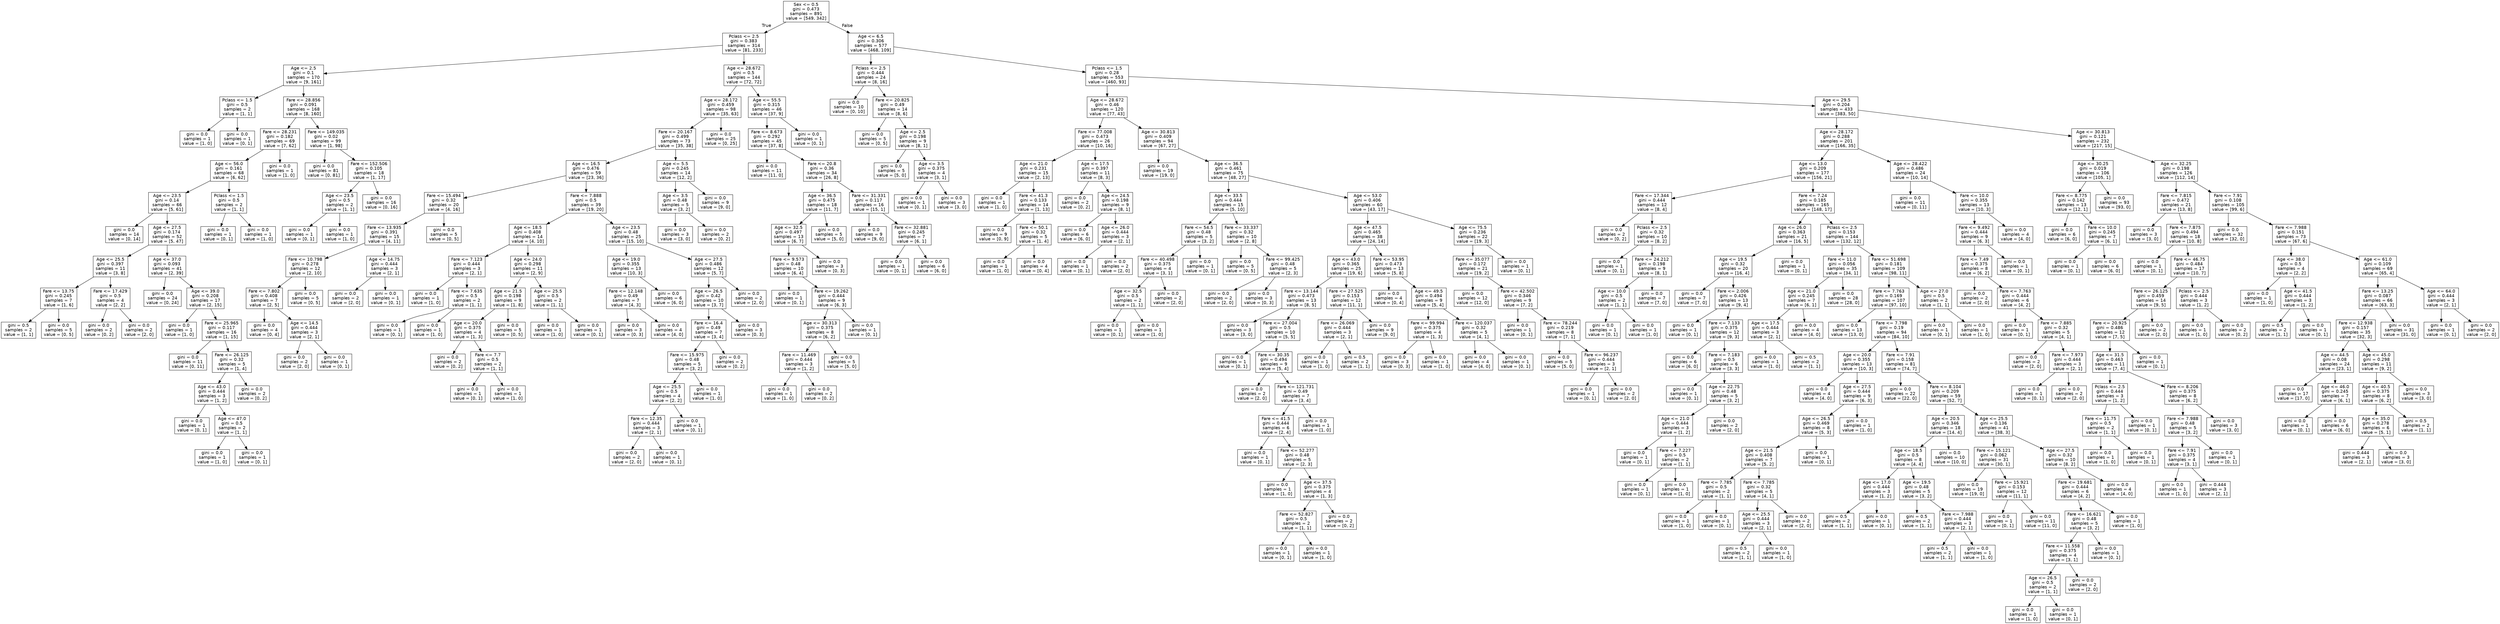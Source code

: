 digraph Tree {
node [shape=box, fontname="helvetica"] ;
edge [fontname="helvetica"] ;
0 [label="Sex <= 0.5\ngini = 0.473\nsamples = 891\nvalue = [549, 342]"] ;
1 [label="Pclass <= 2.5\ngini = 0.383\nsamples = 314\nvalue = [81, 233]"] ;
0 -> 1 [labeldistance=2.5, labelangle=45, headlabel="True"] ;
2 [label="Age <= 2.5\ngini = 0.1\nsamples = 170\nvalue = [9, 161]"] ;
1 -> 2 ;
3 [label="Pclass <= 1.5\ngini = 0.5\nsamples = 2\nvalue = [1, 1]"] ;
2 -> 3 ;
4 [label="gini = 0.0\nsamples = 1\nvalue = [1, 0]"] ;
3 -> 4 ;
5 [label="gini = 0.0\nsamples = 1\nvalue = [0, 1]"] ;
3 -> 5 ;
6 [label="Fare <= 28.856\ngini = 0.091\nsamples = 168\nvalue = [8, 160]"] ;
2 -> 6 ;
7 [label="Fare <= 28.231\ngini = 0.182\nsamples = 69\nvalue = [7, 62]"] ;
6 -> 7 ;
8 [label="Age <= 56.0\ngini = 0.161\nsamples = 68\nvalue = [6, 62]"] ;
7 -> 8 ;
9 [label="Age <= 23.5\ngini = 0.14\nsamples = 66\nvalue = [5, 61]"] ;
8 -> 9 ;
10 [label="gini = 0.0\nsamples = 14\nvalue = [0, 14]"] ;
9 -> 10 ;
11 [label="Age <= 27.5\ngini = 0.174\nsamples = 52\nvalue = [5, 47]"] ;
9 -> 11 ;
12 [label="Age <= 25.5\ngini = 0.397\nsamples = 11\nvalue = [3, 8]"] ;
11 -> 12 ;
13 [label="Fare <= 13.75\ngini = 0.245\nsamples = 7\nvalue = [1, 6]"] ;
12 -> 13 ;
14 [label="gini = 0.5\nsamples = 2\nvalue = [1, 1]"] ;
13 -> 14 ;
15 [label="gini = 0.0\nsamples = 5\nvalue = [0, 5]"] ;
13 -> 15 ;
16 [label="Fare <= 17.429\ngini = 0.5\nsamples = 4\nvalue = [2, 2]"] ;
12 -> 16 ;
17 [label="gini = 0.0\nsamples = 2\nvalue = [0, 2]"] ;
16 -> 17 ;
18 [label="gini = 0.0\nsamples = 2\nvalue = [2, 0]"] ;
16 -> 18 ;
19 [label="Age <= 37.0\ngini = 0.093\nsamples = 41\nvalue = [2, 39]"] ;
11 -> 19 ;
20 [label="gini = 0.0\nsamples = 24\nvalue = [0, 24]"] ;
19 -> 20 ;
21 [label="Age <= 39.0\ngini = 0.208\nsamples = 17\nvalue = [2, 15]"] ;
19 -> 21 ;
22 [label="gini = 0.0\nsamples = 1\nvalue = [1, 0]"] ;
21 -> 22 ;
23 [label="Fare <= 25.965\ngini = 0.117\nsamples = 16\nvalue = [1, 15]"] ;
21 -> 23 ;
24 [label="gini = 0.0\nsamples = 11\nvalue = [0, 11]"] ;
23 -> 24 ;
25 [label="Fare <= 26.125\ngini = 0.32\nsamples = 5\nvalue = [1, 4]"] ;
23 -> 25 ;
26 [label="Age <= 43.0\ngini = 0.444\nsamples = 3\nvalue = [1, 2]"] ;
25 -> 26 ;
27 [label="gini = 0.0\nsamples = 1\nvalue = [0, 1]"] ;
26 -> 27 ;
28 [label="Age <= 47.0\ngini = 0.5\nsamples = 2\nvalue = [1, 1]"] ;
26 -> 28 ;
29 [label="gini = 0.0\nsamples = 1\nvalue = [1, 0]"] ;
28 -> 29 ;
30 [label="gini = 0.0\nsamples = 1\nvalue = [0, 1]"] ;
28 -> 30 ;
31 [label="gini = 0.0\nsamples = 2\nvalue = [0, 2]"] ;
25 -> 31 ;
32 [label="Pclass <= 1.5\ngini = 0.5\nsamples = 2\nvalue = [1, 1]"] ;
8 -> 32 ;
33 [label="gini = 0.0\nsamples = 1\nvalue = [0, 1]"] ;
32 -> 33 ;
34 [label="gini = 0.0\nsamples = 1\nvalue = [1, 0]"] ;
32 -> 34 ;
35 [label="gini = 0.0\nsamples = 1\nvalue = [1, 0]"] ;
7 -> 35 ;
36 [label="Fare <= 149.035\ngini = 0.02\nsamples = 99\nvalue = [1, 98]"] ;
6 -> 36 ;
37 [label="gini = 0.0\nsamples = 81\nvalue = [0, 81]"] ;
36 -> 37 ;
38 [label="Fare <= 152.506\ngini = 0.105\nsamples = 18\nvalue = [1, 17]"] ;
36 -> 38 ;
39 [label="Age <= 23.5\ngini = 0.5\nsamples = 2\nvalue = [1, 1]"] ;
38 -> 39 ;
40 [label="gini = 0.0\nsamples = 1\nvalue = [0, 1]"] ;
39 -> 40 ;
41 [label="gini = 0.0\nsamples = 1\nvalue = [1, 0]"] ;
39 -> 41 ;
42 [label="gini = 0.0\nsamples = 16\nvalue = [0, 16]"] ;
38 -> 42 ;
43 [label="Age <= 28.672\ngini = 0.5\nsamples = 144\nvalue = [72, 72]"] ;
1 -> 43 ;
44 [label="Age <= 28.172\ngini = 0.459\nsamples = 98\nvalue = [35, 63]"] ;
43 -> 44 ;
45 [label="Fare <= 20.167\ngini = 0.499\nsamples = 73\nvalue = [35, 38]"] ;
44 -> 45 ;
46 [label="Age <= 16.5\ngini = 0.476\nsamples = 59\nvalue = [23, 36]"] ;
45 -> 46 ;
47 [label="Fare <= 15.494\ngini = 0.32\nsamples = 20\nvalue = [4, 16]"] ;
46 -> 47 ;
48 [label="Fare <= 13.935\ngini = 0.391\nsamples = 15\nvalue = [4, 11]"] ;
47 -> 48 ;
49 [label="Fare <= 10.798\ngini = 0.278\nsamples = 12\nvalue = [2, 10]"] ;
48 -> 49 ;
50 [label="Fare <= 7.802\ngini = 0.408\nsamples = 7\nvalue = [2, 5]"] ;
49 -> 50 ;
51 [label="gini = 0.0\nsamples = 4\nvalue = [0, 4]"] ;
50 -> 51 ;
52 [label="Age <= 14.5\ngini = 0.444\nsamples = 3\nvalue = [2, 1]"] ;
50 -> 52 ;
53 [label="gini = 0.0\nsamples = 2\nvalue = [2, 0]"] ;
52 -> 53 ;
54 [label="gini = 0.0\nsamples = 1\nvalue = [0, 1]"] ;
52 -> 54 ;
55 [label="gini = 0.0\nsamples = 5\nvalue = [0, 5]"] ;
49 -> 55 ;
56 [label="Age <= 14.75\ngini = 0.444\nsamples = 3\nvalue = [2, 1]"] ;
48 -> 56 ;
57 [label="gini = 0.0\nsamples = 2\nvalue = [2, 0]"] ;
56 -> 57 ;
58 [label="gini = 0.0\nsamples = 1\nvalue = [0, 1]"] ;
56 -> 58 ;
59 [label="gini = 0.0\nsamples = 5\nvalue = [0, 5]"] ;
47 -> 59 ;
60 [label="Fare <= 7.888\ngini = 0.5\nsamples = 39\nvalue = [19, 20]"] ;
46 -> 60 ;
61 [label="Age <= 18.5\ngini = 0.408\nsamples = 14\nvalue = [4, 10]"] ;
60 -> 61 ;
62 [label="Fare <= 7.123\ngini = 0.444\nsamples = 3\nvalue = [2, 1]"] ;
61 -> 62 ;
63 [label="gini = 0.0\nsamples = 1\nvalue = [1, 0]"] ;
62 -> 63 ;
64 [label="Fare <= 7.635\ngini = 0.5\nsamples = 2\nvalue = [1, 1]"] ;
62 -> 64 ;
65 [label="gini = 0.0\nsamples = 1\nvalue = [0, 1]"] ;
64 -> 65 ;
66 [label="gini = 0.0\nsamples = 1\nvalue = [1, 0]"] ;
64 -> 66 ;
67 [label="Age <= 24.0\ngini = 0.298\nsamples = 11\nvalue = [2, 9]"] ;
61 -> 67 ;
68 [label="Age <= 21.5\ngini = 0.198\nsamples = 9\nvalue = [1, 8]"] ;
67 -> 68 ;
69 [label="Age <= 20.0\ngini = 0.375\nsamples = 4\nvalue = [1, 3]"] ;
68 -> 69 ;
70 [label="gini = 0.0\nsamples = 2\nvalue = [0, 2]"] ;
69 -> 70 ;
71 [label="Fare <= 7.7\ngini = 0.5\nsamples = 2\nvalue = [1, 1]"] ;
69 -> 71 ;
72 [label="gini = 0.0\nsamples = 1\nvalue = [0, 1]"] ;
71 -> 72 ;
73 [label="gini = 0.0\nsamples = 1\nvalue = [1, 0]"] ;
71 -> 73 ;
74 [label="gini = 0.0\nsamples = 5\nvalue = [0, 5]"] ;
68 -> 74 ;
75 [label="Age <= 25.5\ngini = 0.5\nsamples = 2\nvalue = [1, 1]"] ;
67 -> 75 ;
76 [label="gini = 0.0\nsamples = 1\nvalue = [1, 0]"] ;
75 -> 76 ;
77 [label="gini = 0.0\nsamples = 1\nvalue = [0, 1]"] ;
75 -> 77 ;
78 [label="Age <= 23.5\ngini = 0.48\nsamples = 25\nvalue = [15, 10]"] ;
60 -> 78 ;
79 [label="Age <= 19.0\ngini = 0.355\nsamples = 13\nvalue = [10, 3]"] ;
78 -> 79 ;
80 [label="Fare <= 12.148\ngini = 0.49\nsamples = 7\nvalue = [4, 3]"] ;
79 -> 80 ;
81 [label="gini = 0.0\nsamples = 3\nvalue = [0, 3]"] ;
80 -> 81 ;
82 [label="gini = 0.0\nsamples = 4\nvalue = [4, 0]"] ;
80 -> 82 ;
83 [label="gini = 0.0\nsamples = 6\nvalue = [6, 0]"] ;
79 -> 83 ;
84 [label="Age <= 27.5\ngini = 0.486\nsamples = 12\nvalue = [5, 7]"] ;
78 -> 84 ;
85 [label="Age <= 26.5\ngini = 0.42\nsamples = 10\nvalue = [3, 7]"] ;
84 -> 85 ;
86 [label="Fare <= 16.4\ngini = 0.49\nsamples = 7\nvalue = [3, 4]"] ;
85 -> 86 ;
87 [label="Fare <= 15.975\ngini = 0.48\nsamples = 5\nvalue = [3, 2]"] ;
86 -> 87 ;
88 [label="Age <= 25.5\ngini = 0.5\nsamples = 4\nvalue = [2, 2]"] ;
87 -> 88 ;
89 [label="Fare <= 12.35\ngini = 0.444\nsamples = 3\nvalue = [2, 1]"] ;
88 -> 89 ;
90 [label="gini = 0.0\nsamples = 2\nvalue = [2, 0]"] ;
89 -> 90 ;
91 [label="gini = 0.0\nsamples = 1\nvalue = [0, 1]"] ;
89 -> 91 ;
92 [label="gini = 0.0\nsamples = 1\nvalue = [0, 1]"] ;
88 -> 92 ;
93 [label="gini = 0.0\nsamples = 1\nvalue = [1, 0]"] ;
87 -> 93 ;
94 [label="gini = 0.0\nsamples = 2\nvalue = [0, 2]"] ;
86 -> 94 ;
95 [label="gini = 0.0\nsamples = 3\nvalue = [0, 3]"] ;
85 -> 95 ;
96 [label="gini = 0.0\nsamples = 2\nvalue = [2, 0]"] ;
84 -> 96 ;
97 [label="Age <= 5.5\ngini = 0.245\nsamples = 14\nvalue = [12, 2]"] ;
45 -> 97 ;
98 [label="Age <= 3.5\ngini = 0.48\nsamples = 5\nvalue = [3, 2]"] ;
97 -> 98 ;
99 [label="gini = 0.0\nsamples = 3\nvalue = [3, 0]"] ;
98 -> 99 ;
100 [label="gini = 0.0\nsamples = 2\nvalue = [0, 2]"] ;
98 -> 100 ;
101 [label="gini = 0.0\nsamples = 9\nvalue = [9, 0]"] ;
97 -> 101 ;
102 [label="gini = 0.0\nsamples = 25\nvalue = [0, 25]"] ;
44 -> 102 ;
103 [label="Age <= 55.5\ngini = 0.315\nsamples = 46\nvalue = [37, 9]"] ;
43 -> 103 ;
104 [label="Fare <= 8.673\ngini = 0.292\nsamples = 45\nvalue = [37, 8]"] ;
103 -> 104 ;
105 [label="gini = 0.0\nsamples = 11\nvalue = [11, 0]"] ;
104 -> 105 ;
106 [label="Fare <= 20.8\ngini = 0.36\nsamples = 34\nvalue = [26, 8]"] ;
104 -> 106 ;
107 [label="Age <= 36.5\ngini = 0.475\nsamples = 18\nvalue = [11, 7]"] ;
106 -> 107 ;
108 [label="Age <= 32.5\ngini = 0.497\nsamples = 13\nvalue = [6, 7]"] ;
107 -> 108 ;
109 [label="Fare <= 9.573\ngini = 0.48\nsamples = 10\nvalue = [6, 4]"] ;
108 -> 109 ;
110 [label="gini = 0.0\nsamples = 1\nvalue = [0, 1]"] ;
109 -> 110 ;
111 [label="Fare <= 19.262\ngini = 0.444\nsamples = 9\nvalue = [6, 3]"] ;
109 -> 111 ;
112 [label="Age <= 30.313\ngini = 0.375\nsamples = 8\nvalue = [6, 2]"] ;
111 -> 112 ;
113 [label="Fare <= 11.469\ngini = 0.444\nsamples = 3\nvalue = [1, 2]"] ;
112 -> 113 ;
114 [label="gini = 0.0\nsamples = 1\nvalue = [1, 0]"] ;
113 -> 114 ;
115 [label="gini = 0.0\nsamples = 2\nvalue = [0, 2]"] ;
113 -> 115 ;
116 [label="gini = 0.0\nsamples = 5\nvalue = [5, 0]"] ;
112 -> 116 ;
117 [label="gini = 0.0\nsamples = 1\nvalue = [0, 1]"] ;
111 -> 117 ;
118 [label="gini = 0.0\nsamples = 3\nvalue = [0, 3]"] ;
108 -> 118 ;
119 [label="gini = 0.0\nsamples = 5\nvalue = [5, 0]"] ;
107 -> 119 ;
120 [label="Fare <= 31.331\ngini = 0.117\nsamples = 16\nvalue = [15, 1]"] ;
106 -> 120 ;
121 [label="gini = 0.0\nsamples = 9\nvalue = [9, 0]"] ;
120 -> 121 ;
122 [label="Fare <= 32.881\ngini = 0.245\nsamples = 7\nvalue = [6, 1]"] ;
120 -> 122 ;
123 [label="gini = 0.0\nsamples = 1\nvalue = [0, 1]"] ;
122 -> 123 ;
124 [label="gini = 0.0\nsamples = 6\nvalue = [6, 0]"] ;
122 -> 124 ;
125 [label="gini = 0.0\nsamples = 1\nvalue = [0, 1]"] ;
103 -> 125 ;
126 [label="Age <= 6.5\ngini = 0.306\nsamples = 577\nvalue = [468, 109]"] ;
0 -> 126 [labeldistance=2.5, labelangle=-45, headlabel="False"] ;
127 [label="Pclass <= 2.5\ngini = 0.444\nsamples = 24\nvalue = [8, 16]"] ;
126 -> 127 ;
128 [label="gini = 0.0\nsamples = 10\nvalue = [0, 10]"] ;
127 -> 128 ;
129 [label="Fare <= 20.825\ngini = 0.49\nsamples = 14\nvalue = [8, 6]"] ;
127 -> 129 ;
130 [label="gini = 0.0\nsamples = 5\nvalue = [0, 5]"] ;
129 -> 130 ;
131 [label="Age <= 2.5\ngini = 0.198\nsamples = 9\nvalue = [8, 1]"] ;
129 -> 131 ;
132 [label="gini = 0.0\nsamples = 5\nvalue = [5, 0]"] ;
131 -> 132 ;
133 [label="Age <= 3.5\ngini = 0.375\nsamples = 4\nvalue = [3, 1]"] ;
131 -> 133 ;
134 [label="gini = 0.0\nsamples = 1\nvalue = [0, 1]"] ;
133 -> 134 ;
135 [label="gini = 0.0\nsamples = 3\nvalue = [3, 0]"] ;
133 -> 135 ;
136 [label="Pclass <= 1.5\ngini = 0.28\nsamples = 553\nvalue = [460, 93]"] ;
126 -> 136 ;
137 [label="Age <= 28.672\ngini = 0.46\nsamples = 120\nvalue = [77, 43]"] ;
136 -> 137 ;
138 [label="Fare <= 77.008\ngini = 0.473\nsamples = 26\nvalue = [10, 16]"] ;
137 -> 138 ;
139 [label="Age <= 21.0\ngini = 0.231\nsamples = 15\nvalue = [2, 13]"] ;
138 -> 139 ;
140 [label="gini = 0.0\nsamples = 1\nvalue = [1, 0]"] ;
139 -> 140 ;
141 [label="Fare <= 41.3\ngini = 0.133\nsamples = 14\nvalue = [1, 13]"] ;
139 -> 141 ;
142 [label="gini = 0.0\nsamples = 9\nvalue = [0, 9]"] ;
141 -> 142 ;
143 [label="Fare <= 50.1\ngini = 0.32\nsamples = 5\nvalue = [1, 4]"] ;
141 -> 143 ;
144 [label="gini = 0.0\nsamples = 1\nvalue = [1, 0]"] ;
143 -> 144 ;
145 [label="gini = 0.0\nsamples = 4\nvalue = [0, 4]"] ;
143 -> 145 ;
146 [label="Age <= 17.5\ngini = 0.397\nsamples = 11\nvalue = [8, 3]"] ;
138 -> 146 ;
147 [label="gini = 0.0\nsamples = 2\nvalue = [0, 2]"] ;
146 -> 147 ;
148 [label="Age <= 24.5\ngini = 0.198\nsamples = 9\nvalue = [8, 1]"] ;
146 -> 148 ;
149 [label="gini = 0.0\nsamples = 6\nvalue = [6, 0]"] ;
148 -> 149 ;
150 [label="Age <= 26.0\ngini = 0.444\nsamples = 3\nvalue = [2, 1]"] ;
148 -> 150 ;
151 [label="gini = 0.0\nsamples = 1\nvalue = [0, 1]"] ;
150 -> 151 ;
152 [label="gini = 0.0\nsamples = 2\nvalue = [2, 0]"] ;
150 -> 152 ;
153 [label="Age <= 30.813\ngini = 0.409\nsamples = 94\nvalue = [67, 27]"] ;
137 -> 153 ;
154 [label="gini = 0.0\nsamples = 19\nvalue = [19, 0]"] ;
153 -> 154 ;
155 [label="Age <= 36.5\ngini = 0.461\nsamples = 75\nvalue = [48, 27]"] ;
153 -> 155 ;
156 [label="Age <= 33.5\ngini = 0.444\nsamples = 15\nvalue = [5, 10]"] ;
155 -> 156 ;
157 [label="Fare <= 54.5\ngini = 0.48\nsamples = 5\nvalue = [3, 2]"] ;
156 -> 157 ;
158 [label="Fare <= 40.498\ngini = 0.375\nsamples = 4\nvalue = [3, 1]"] ;
157 -> 158 ;
159 [label="Age <= 32.5\ngini = 0.5\nsamples = 2\nvalue = [1, 1]"] ;
158 -> 159 ;
160 [label="gini = 0.0\nsamples = 1\nvalue = [0, 1]"] ;
159 -> 160 ;
161 [label="gini = 0.0\nsamples = 1\nvalue = [1, 0]"] ;
159 -> 161 ;
162 [label="gini = 0.0\nsamples = 2\nvalue = [2, 0]"] ;
158 -> 162 ;
163 [label="gini = 0.0\nsamples = 1\nvalue = [0, 1]"] ;
157 -> 163 ;
164 [label="Fare <= 33.337\ngini = 0.32\nsamples = 10\nvalue = [2, 8]"] ;
156 -> 164 ;
165 [label="gini = 0.0\nsamples = 5\nvalue = [0, 5]"] ;
164 -> 165 ;
166 [label="Fare <= 99.425\ngini = 0.48\nsamples = 5\nvalue = [2, 3]"] ;
164 -> 166 ;
167 [label="gini = 0.0\nsamples = 2\nvalue = [2, 0]"] ;
166 -> 167 ;
168 [label="gini = 0.0\nsamples = 3\nvalue = [0, 3]"] ;
166 -> 168 ;
169 [label="Age <= 53.0\ngini = 0.406\nsamples = 60\nvalue = [43, 17]"] ;
155 -> 169 ;
170 [label="Age <= 47.5\ngini = 0.465\nsamples = 38\nvalue = [24, 14]"] ;
169 -> 170 ;
171 [label="Age <= 43.0\ngini = 0.365\nsamples = 25\nvalue = [19, 6]"] ;
170 -> 171 ;
172 [label="Fare <= 13.144\ngini = 0.473\nsamples = 13\nvalue = [8, 5]"] ;
171 -> 172 ;
173 [label="gini = 0.0\nsamples = 3\nvalue = [3, 0]"] ;
172 -> 173 ;
174 [label="Fare <= 27.004\ngini = 0.5\nsamples = 10\nvalue = [5, 5]"] ;
172 -> 174 ;
175 [label="gini = 0.0\nsamples = 1\nvalue = [0, 1]"] ;
174 -> 175 ;
176 [label="Fare <= 30.35\ngini = 0.494\nsamples = 9\nvalue = [5, 4]"] ;
174 -> 176 ;
177 [label="gini = 0.0\nsamples = 2\nvalue = [2, 0]"] ;
176 -> 177 ;
178 [label="Fare <= 121.731\ngini = 0.49\nsamples = 7\nvalue = [3, 4]"] ;
176 -> 178 ;
179 [label="Fare <= 41.5\ngini = 0.444\nsamples = 6\nvalue = [2, 4]"] ;
178 -> 179 ;
180 [label="gini = 0.0\nsamples = 1\nvalue = [0, 1]"] ;
179 -> 180 ;
181 [label="Fare <= 52.277\ngini = 0.48\nsamples = 5\nvalue = [2, 3]"] ;
179 -> 181 ;
182 [label="gini = 0.0\nsamples = 1\nvalue = [1, 0]"] ;
181 -> 182 ;
183 [label="Age <= 37.5\ngini = 0.375\nsamples = 4\nvalue = [1, 3]"] ;
181 -> 183 ;
184 [label="Fare <= 52.827\ngini = 0.5\nsamples = 2\nvalue = [1, 1]"] ;
183 -> 184 ;
185 [label="gini = 0.0\nsamples = 1\nvalue = [0, 1]"] ;
184 -> 185 ;
186 [label="gini = 0.0\nsamples = 1\nvalue = [1, 0]"] ;
184 -> 186 ;
187 [label="gini = 0.0\nsamples = 2\nvalue = [0, 2]"] ;
183 -> 187 ;
188 [label="gini = 0.0\nsamples = 1\nvalue = [1, 0]"] ;
178 -> 188 ;
189 [label="Fare <= 27.525\ngini = 0.153\nsamples = 12\nvalue = [11, 1]"] ;
171 -> 189 ;
190 [label="Fare <= 26.069\ngini = 0.444\nsamples = 3\nvalue = [2, 1]"] ;
189 -> 190 ;
191 [label="gini = 0.0\nsamples = 1\nvalue = [1, 0]"] ;
190 -> 191 ;
192 [label="gini = 0.5\nsamples = 2\nvalue = [1, 1]"] ;
190 -> 192 ;
193 [label="gini = 0.0\nsamples = 9\nvalue = [9, 0]"] ;
189 -> 193 ;
194 [label="Fare <= 53.95\ngini = 0.473\nsamples = 13\nvalue = [5, 8]"] ;
170 -> 194 ;
195 [label="gini = 0.0\nsamples = 4\nvalue = [0, 4]"] ;
194 -> 195 ;
196 [label="Age <= 49.5\ngini = 0.494\nsamples = 9\nvalue = [5, 4]"] ;
194 -> 196 ;
197 [label="Fare <= 99.994\ngini = 0.375\nsamples = 4\nvalue = [1, 3]"] ;
196 -> 197 ;
198 [label="gini = 0.0\nsamples = 3\nvalue = [0, 3]"] ;
197 -> 198 ;
199 [label="gini = 0.0\nsamples = 1\nvalue = [1, 0]"] ;
197 -> 199 ;
200 [label="Fare <= 120.037\ngini = 0.32\nsamples = 5\nvalue = [4, 1]"] ;
196 -> 200 ;
201 [label="gini = 0.0\nsamples = 4\nvalue = [4, 0]"] ;
200 -> 201 ;
202 [label="gini = 0.0\nsamples = 1\nvalue = [0, 1]"] ;
200 -> 202 ;
203 [label="Age <= 75.5\ngini = 0.236\nsamples = 22\nvalue = [19, 3]"] ;
169 -> 203 ;
204 [label="Fare <= 35.077\ngini = 0.172\nsamples = 21\nvalue = [19, 2]"] ;
203 -> 204 ;
205 [label="gini = 0.0\nsamples = 12\nvalue = [12, 0]"] ;
204 -> 205 ;
206 [label="Fare <= 42.502\ngini = 0.346\nsamples = 9\nvalue = [7, 2]"] ;
204 -> 206 ;
207 [label="gini = 0.0\nsamples = 1\nvalue = [0, 1]"] ;
206 -> 207 ;
208 [label="Fare <= 78.244\ngini = 0.219\nsamples = 8\nvalue = [7, 1]"] ;
206 -> 208 ;
209 [label="gini = 0.0\nsamples = 5\nvalue = [5, 0]"] ;
208 -> 209 ;
210 [label="Fare <= 96.237\ngini = 0.444\nsamples = 3\nvalue = [2, 1]"] ;
208 -> 210 ;
211 [label="gini = 0.0\nsamples = 1\nvalue = [0, 1]"] ;
210 -> 211 ;
212 [label="gini = 0.0\nsamples = 2\nvalue = [2, 0]"] ;
210 -> 212 ;
213 [label="gini = 0.0\nsamples = 1\nvalue = [0, 1]"] ;
203 -> 213 ;
214 [label="Age <= 29.5\ngini = 0.204\nsamples = 433\nvalue = [383, 50]"] ;
136 -> 214 ;
215 [label="Age <= 28.172\ngini = 0.288\nsamples = 201\nvalue = [166, 35]"] ;
214 -> 215 ;
216 [label="Age <= 13.0\ngini = 0.209\nsamples = 177\nvalue = [156, 21]"] ;
215 -> 216 ;
217 [label="Fare <= 17.344\ngini = 0.444\nsamples = 12\nvalue = [8, 4]"] ;
216 -> 217 ;
218 [label="gini = 0.0\nsamples = 2\nvalue = [0, 2]"] ;
217 -> 218 ;
219 [label="Pclass <= 2.5\ngini = 0.32\nsamples = 10\nvalue = [8, 2]"] ;
217 -> 219 ;
220 [label="gini = 0.0\nsamples = 1\nvalue = [0, 1]"] ;
219 -> 220 ;
221 [label="Fare <= 24.212\ngini = 0.198\nsamples = 9\nvalue = [8, 1]"] ;
219 -> 221 ;
222 [label="Age <= 10.0\ngini = 0.5\nsamples = 2\nvalue = [1, 1]"] ;
221 -> 222 ;
223 [label="gini = 0.0\nsamples = 1\nvalue = [0, 1]"] ;
222 -> 223 ;
224 [label="gini = 0.0\nsamples = 1\nvalue = [1, 0]"] ;
222 -> 224 ;
225 [label="gini = 0.0\nsamples = 7\nvalue = [7, 0]"] ;
221 -> 225 ;
226 [label="Fare <= 7.24\ngini = 0.185\nsamples = 165\nvalue = [148, 17]"] ;
216 -> 226 ;
227 [label="Age <= 26.0\ngini = 0.363\nsamples = 21\nvalue = [16, 5]"] ;
226 -> 227 ;
228 [label="Age <= 19.5\ngini = 0.32\nsamples = 20\nvalue = [16, 4]"] ;
227 -> 228 ;
229 [label="gini = 0.0\nsamples = 7\nvalue = [7, 0]"] ;
228 -> 229 ;
230 [label="Fare <= 2.006\ngini = 0.426\nsamples = 13\nvalue = [9, 4]"] ;
228 -> 230 ;
231 [label="gini = 0.0\nsamples = 1\nvalue = [0, 1]"] ;
230 -> 231 ;
232 [label="Fare <= 7.133\ngini = 0.375\nsamples = 12\nvalue = [9, 3]"] ;
230 -> 232 ;
233 [label="gini = 0.0\nsamples = 6\nvalue = [6, 0]"] ;
232 -> 233 ;
234 [label="Fare <= 7.183\ngini = 0.5\nsamples = 6\nvalue = [3, 3]"] ;
232 -> 234 ;
235 [label="gini = 0.0\nsamples = 1\nvalue = [0, 1]"] ;
234 -> 235 ;
236 [label="Age <= 22.75\ngini = 0.48\nsamples = 5\nvalue = [3, 2]"] ;
234 -> 236 ;
237 [label="Age <= 21.0\ngini = 0.444\nsamples = 3\nvalue = [1, 2]"] ;
236 -> 237 ;
238 [label="gini = 0.0\nsamples = 1\nvalue = [0, 1]"] ;
237 -> 238 ;
239 [label="Fare <= 7.227\ngini = 0.5\nsamples = 2\nvalue = [1, 1]"] ;
237 -> 239 ;
240 [label="gini = 0.0\nsamples = 1\nvalue = [0, 1]"] ;
239 -> 240 ;
241 [label="gini = 0.0\nsamples = 1\nvalue = [1, 0]"] ;
239 -> 241 ;
242 [label="gini = 0.0\nsamples = 2\nvalue = [2, 0]"] ;
236 -> 242 ;
243 [label="gini = 0.0\nsamples = 1\nvalue = [0, 1]"] ;
227 -> 243 ;
244 [label="Pclass <= 2.5\ngini = 0.153\nsamples = 144\nvalue = [132, 12]"] ;
226 -> 244 ;
245 [label="Fare <= 11.0\ngini = 0.056\nsamples = 35\nvalue = [34, 1]"] ;
244 -> 245 ;
246 [label="Age <= 21.0\ngini = 0.245\nsamples = 7\nvalue = [6, 1]"] ;
245 -> 246 ;
247 [label="Age <= 17.5\ngini = 0.444\nsamples = 3\nvalue = [2, 1]"] ;
246 -> 247 ;
248 [label="gini = 0.0\nsamples = 1\nvalue = [1, 0]"] ;
247 -> 248 ;
249 [label="gini = 0.5\nsamples = 2\nvalue = [1, 1]"] ;
247 -> 249 ;
250 [label="gini = 0.0\nsamples = 4\nvalue = [4, 0]"] ;
246 -> 250 ;
251 [label="gini = 0.0\nsamples = 28\nvalue = [28, 0]"] ;
245 -> 251 ;
252 [label="Fare <= 51.698\ngini = 0.181\nsamples = 109\nvalue = [98, 11]"] ;
244 -> 252 ;
253 [label="Fare <= 7.763\ngini = 0.169\nsamples = 107\nvalue = [97, 10]"] ;
252 -> 253 ;
254 [label="gini = 0.0\nsamples = 13\nvalue = [13, 0]"] ;
253 -> 254 ;
255 [label="Fare <= 7.798\ngini = 0.19\nsamples = 94\nvalue = [84, 10]"] ;
253 -> 255 ;
256 [label="Age <= 20.0\ngini = 0.355\nsamples = 13\nvalue = [10, 3]"] ;
255 -> 256 ;
257 [label="gini = 0.0\nsamples = 4\nvalue = [4, 0]"] ;
256 -> 257 ;
258 [label="Age <= 27.5\ngini = 0.444\nsamples = 9\nvalue = [6, 3]"] ;
256 -> 258 ;
259 [label="Age <= 26.5\ngini = 0.469\nsamples = 8\nvalue = [5, 3]"] ;
258 -> 259 ;
260 [label="Age <= 21.5\ngini = 0.408\nsamples = 7\nvalue = [5, 2]"] ;
259 -> 260 ;
261 [label="Fare <= 7.785\ngini = 0.5\nsamples = 2\nvalue = [1, 1]"] ;
260 -> 261 ;
262 [label="gini = 0.0\nsamples = 1\nvalue = [1, 0]"] ;
261 -> 262 ;
263 [label="gini = 0.0\nsamples = 1\nvalue = [0, 1]"] ;
261 -> 263 ;
264 [label="Fare <= 7.785\ngini = 0.32\nsamples = 5\nvalue = [4, 1]"] ;
260 -> 264 ;
265 [label="Age <= 25.5\ngini = 0.444\nsamples = 3\nvalue = [2, 1]"] ;
264 -> 265 ;
266 [label="gini = 0.5\nsamples = 2\nvalue = [1, 1]"] ;
265 -> 266 ;
267 [label="gini = 0.0\nsamples = 1\nvalue = [1, 0]"] ;
265 -> 267 ;
268 [label="gini = 0.0\nsamples = 2\nvalue = [2, 0]"] ;
264 -> 268 ;
269 [label="gini = 0.0\nsamples = 1\nvalue = [0, 1]"] ;
259 -> 269 ;
270 [label="gini = 0.0\nsamples = 1\nvalue = [1, 0]"] ;
258 -> 270 ;
271 [label="Fare <= 7.91\ngini = 0.158\nsamples = 81\nvalue = [74, 7]"] ;
255 -> 271 ;
272 [label="gini = 0.0\nsamples = 22\nvalue = [22, 0]"] ;
271 -> 272 ;
273 [label="Fare <= 8.104\ngini = 0.209\nsamples = 59\nvalue = [52, 7]"] ;
271 -> 273 ;
274 [label="Age <= 20.5\ngini = 0.346\nsamples = 18\nvalue = [14, 4]"] ;
273 -> 274 ;
275 [label="Age <= 18.5\ngini = 0.5\nsamples = 8\nvalue = [4, 4]"] ;
274 -> 275 ;
276 [label="Age <= 17.0\ngini = 0.444\nsamples = 3\nvalue = [1, 2]"] ;
275 -> 276 ;
277 [label="gini = 0.5\nsamples = 2\nvalue = [1, 1]"] ;
276 -> 277 ;
278 [label="gini = 0.0\nsamples = 1\nvalue = [0, 1]"] ;
276 -> 278 ;
279 [label="Age <= 19.5\ngini = 0.48\nsamples = 5\nvalue = [3, 2]"] ;
275 -> 279 ;
280 [label="gini = 0.5\nsamples = 2\nvalue = [1, 1]"] ;
279 -> 280 ;
281 [label="Fare <= 7.988\ngini = 0.444\nsamples = 3\nvalue = [2, 1]"] ;
279 -> 281 ;
282 [label="gini = 0.5\nsamples = 2\nvalue = [1, 1]"] ;
281 -> 282 ;
283 [label="gini = 0.0\nsamples = 1\nvalue = [1, 0]"] ;
281 -> 283 ;
284 [label="gini = 0.0\nsamples = 10\nvalue = [10, 0]"] ;
274 -> 284 ;
285 [label="Age <= 25.5\ngini = 0.136\nsamples = 41\nvalue = [38, 3]"] ;
273 -> 285 ;
286 [label="Fare <= 15.121\ngini = 0.062\nsamples = 31\nvalue = [30, 1]"] ;
285 -> 286 ;
287 [label="gini = 0.0\nsamples = 19\nvalue = [19, 0]"] ;
286 -> 287 ;
288 [label="Fare <= 15.921\ngini = 0.153\nsamples = 12\nvalue = [11, 1]"] ;
286 -> 288 ;
289 [label="gini = 0.0\nsamples = 1\nvalue = [0, 1]"] ;
288 -> 289 ;
290 [label="gini = 0.0\nsamples = 11\nvalue = [11, 0]"] ;
288 -> 290 ;
291 [label="Age <= 27.5\ngini = 0.32\nsamples = 10\nvalue = [8, 2]"] ;
285 -> 291 ;
292 [label="Fare <= 19.681\ngini = 0.444\nsamples = 6\nvalue = [4, 2]"] ;
291 -> 292 ;
293 [label="Fare <= 16.621\ngini = 0.48\nsamples = 5\nvalue = [3, 2]"] ;
292 -> 293 ;
294 [label="Fare <= 11.558\ngini = 0.375\nsamples = 4\nvalue = [3, 1]"] ;
293 -> 294 ;
295 [label="Age <= 26.5\ngini = 0.5\nsamples = 2\nvalue = [1, 1]"] ;
294 -> 295 ;
296 [label="gini = 0.0\nsamples = 1\nvalue = [1, 0]"] ;
295 -> 296 ;
297 [label="gini = 0.0\nsamples = 1\nvalue = [0, 1]"] ;
295 -> 297 ;
298 [label="gini = 0.0\nsamples = 2\nvalue = [2, 0]"] ;
294 -> 298 ;
299 [label="gini = 0.0\nsamples = 1\nvalue = [0, 1]"] ;
293 -> 299 ;
300 [label="gini = 0.0\nsamples = 1\nvalue = [1, 0]"] ;
292 -> 300 ;
301 [label="gini = 0.0\nsamples = 4\nvalue = [4, 0]"] ;
291 -> 301 ;
302 [label="Age <= 27.0\ngini = 0.5\nsamples = 2\nvalue = [1, 1]"] ;
252 -> 302 ;
303 [label="gini = 0.0\nsamples = 1\nvalue = [0, 1]"] ;
302 -> 303 ;
304 [label="gini = 0.0\nsamples = 1\nvalue = [1, 0]"] ;
302 -> 304 ;
305 [label="Age <= 28.422\ngini = 0.486\nsamples = 24\nvalue = [10, 14]"] ;
215 -> 305 ;
306 [label="gini = 0.0\nsamples = 11\nvalue = [0, 11]"] ;
305 -> 306 ;
307 [label="Fare <= 10.0\ngini = 0.355\nsamples = 13\nvalue = [10, 3]"] ;
305 -> 307 ;
308 [label="Fare <= 9.492\ngini = 0.444\nsamples = 9\nvalue = [6, 3]"] ;
307 -> 308 ;
309 [label="Fare <= 7.49\ngini = 0.375\nsamples = 8\nvalue = [6, 2]"] ;
308 -> 309 ;
310 [label="gini = 0.0\nsamples = 2\nvalue = [2, 0]"] ;
309 -> 310 ;
311 [label="Fare <= 7.763\ngini = 0.444\nsamples = 6\nvalue = [4, 2]"] ;
309 -> 311 ;
312 [label="gini = 0.0\nsamples = 1\nvalue = [0, 1]"] ;
311 -> 312 ;
313 [label="Fare <= 7.885\ngini = 0.32\nsamples = 5\nvalue = [4, 1]"] ;
311 -> 313 ;
314 [label="gini = 0.0\nsamples = 2\nvalue = [2, 0]"] ;
313 -> 314 ;
315 [label="Fare <= 7.973\ngini = 0.444\nsamples = 3\nvalue = [2, 1]"] ;
313 -> 315 ;
316 [label="gini = 0.0\nsamples = 1\nvalue = [0, 1]"] ;
315 -> 316 ;
317 [label="gini = 0.0\nsamples = 2\nvalue = [2, 0]"] ;
315 -> 317 ;
318 [label="gini = 0.0\nsamples = 1\nvalue = [0, 1]"] ;
308 -> 318 ;
319 [label="gini = 0.0\nsamples = 4\nvalue = [4, 0]"] ;
307 -> 319 ;
320 [label="Age <= 30.813\ngini = 0.121\nsamples = 232\nvalue = [217, 15]"] ;
214 -> 320 ;
321 [label="Age <= 30.25\ngini = 0.019\nsamples = 106\nvalue = [105, 1]"] ;
320 -> 321 ;
322 [label="Fare <= 8.775\ngini = 0.142\nsamples = 13\nvalue = [12, 1]"] ;
321 -> 322 ;
323 [label="gini = 0.0\nsamples = 6\nvalue = [6, 0]"] ;
322 -> 323 ;
324 [label="Fare <= 10.0\ngini = 0.245\nsamples = 7\nvalue = [6, 1]"] ;
322 -> 324 ;
325 [label="gini = 0.0\nsamples = 1\nvalue = [0, 1]"] ;
324 -> 325 ;
326 [label="gini = 0.0\nsamples = 6\nvalue = [6, 0]"] ;
324 -> 326 ;
327 [label="gini = 0.0\nsamples = 93\nvalue = [93, 0]"] ;
321 -> 327 ;
328 [label="Age <= 32.25\ngini = 0.198\nsamples = 126\nvalue = [112, 14]"] ;
320 -> 328 ;
329 [label="Fare <= 7.815\ngini = 0.472\nsamples = 21\nvalue = [13, 8]"] ;
328 -> 329 ;
330 [label="gini = 0.0\nsamples = 3\nvalue = [3, 0]"] ;
329 -> 330 ;
331 [label="Fare <= 7.875\ngini = 0.494\nsamples = 18\nvalue = [10, 8]"] ;
329 -> 331 ;
332 [label="gini = 0.0\nsamples = 1\nvalue = [0, 1]"] ;
331 -> 332 ;
333 [label="Fare <= 46.75\ngini = 0.484\nsamples = 17\nvalue = [10, 7]"] ;
331 -> 333 ;
334 [label="Fare <= 26.125\ngini = 0.459\nsamples = 14\nvalue = [9, 5]"] ;
333 -> 334 ;
335 [label="Fare <= 20.925\ngini = 0.486\nsamples = 12\nvalue = [7, 5]"] ;
334 -> 335 ;
336 [label="Age <= 31.5\ngini = 0.463\nsamples = 11\nvalue = [7, 4]"] ;
335 -> 336 ;
337 [label="Pclass <= 2.5\ngini = 0.444\nsamples = 3\nvalue = [1, 2]"] ;
336 -> 337 ;
338 [label="Fare <= 11.75\ngini = 0.5\nsamples = 2\nvalue = [1, 1]"] ;
337 -> 338 ;
339 [label="gini = 0.0\nsamples = 1\nvalue = [1, 0]"] ;
338 -> 339 ;
340 [label="gini = 0.0\nsamples = 1\nvalue = [0, 1]"] ;
338 -> 340 ;
341 [label="gini = 0.0\nsamples = 1\nvalue = [0, 1]"] ;
337 -> 341 ;
342 [label="Fare <= 8.206\ngini = 0.375\nsamples = 8\nvalue = [6, 2]"] ;
336 -> 342 ;
343 [label="Fare <= 7.988\ngini = 0.48\nsamples = 5\nvalue = [3, 2]"] ;
342 -> 343 ;
344 [label="Fare <= 7.91\ngini = 0.375\nsamples = 4\nvalue = [3, 1]"] ;
343 -> 344 ;
345 [label="gini = 0.0\nsamples = 1\nvalue = [1, 0]"] ;
344 -> 345 ;
346 [label="gini = 0.444\nsamples = 3\nvalue = [2, 1]"] ;
344 -> 346 ;
347 [label="gini = 0.0\nsamples = 1\nvalue = [0, 1]"] ;
343 -> 347 ;
348 [label="gini = 0.0\nsamples = 3\nvalue = [3, 0]"] ;
342 -> 348 ;
349 [label="gini = 0.0\nsamples = 1\nvalue = [0, 1]"] ;
335 -> 349 ;
350 [label="gini = 0.0\nsamples = 2\nvalue = [2, 0]"] ;
334 -> 350 ;
351 [label="Pclass <= 2.5\ngini = 0.444\nsamples = 3\nvalue = [1, 2]"] ;
333 -> 351 ;
352 [label="gini = 0.0\nsamples = 1\nvalue = [1, 0]"] ;
351 -> 352 ;
353 [label="gini = 0.0\nsamples = 2\nvalue = [0, 2]"] ;
351 -> 353 ;
354 [label="Fare <= 7.91\ngini = 0.108\nsamples = 105\nvalue = [99, 6]"] ;
328 -> 354 ;
355 [label="gini = 0.0\nsamples = 32\nvalue = [32, 0]"] ;
354 -> 355 ;
356 [label="Fare <= 7.988\ngini = 0.151\nsamples = 73\nvalue = [67, 6]"] ;
354 -> 356 ;
357 [label="Age <= 38.0\ngini = 0.5\nsamples = 4\nvalue = [2, 2]"] ;
356 -> 357 ;
358 [label="gini = 0.0\nsamples = 1\nvalue = [1, 0]"] ;
357 -> 358 ;
359 [label="Age <= 41.5\ngini = 0.444\nsamples = 3\nvalue = [1, 2]"] ;
357 -> 359 ;
360 [label="gini = 0.5\nsamples = 2\nvalue = [1, 1]"] ;
359 -> 360 ;
361 [label="gini = 0.0\nsamples = 1\nvalue = [0, 1]"] ;
359 -> 361 ;
362 [label="Age <= 61.0\ngini = 0.109\nsamples = 69\nvalue = [65, 4]"] ;
356 -> 362 ;
363 [label="Fare <= 13.25\ngini = 0.087\nsamples = 66\nvalue = [63, 3]"] ;
362 -> 363 ;
364 [label="Fare <= 12.938\ngini = 0.157\nsamples = 35\nvalue = [32, 3]"] ;
363 -> 364 ;
365 [label="Age <= 44.5\ngini = 0.08\nsamples = 24\nvalue = [23, 1]"] ;
364 -> 365 ;
366 [label="gini = 0.0\nsamples = 17\nvalue = [17, 0]"] ;
365 -> 366 ;
367 [label="Age <= 46.0\ngini = 0.245\nsamples = 7\nvalue = [6, 1]"] ;
365 -> 367 ;
368 [label="gini = 0.0\nsamples = 1\nvalue = [0, 1]"] ;
367 -> 368 ;
369 [label="gini = 0.0\nsamples = 6\nvalue = [6, 0]"] ;
367 -> 369 ;
370 [label="Age <= 45.0\ngini = 0.298\nsamples = 11\nvalue = [9, 2]"] ;
364 -> 370 ;
371 [label="Age <= 40.5\ngini = 0.375\nsamples = 8\nvalue = [6, 2]"] ;
370 -> 371 ;
372 [label="Age <= 35.0\ngini = 0.278\nsamples = 6\nvalue = [5, 1]"] ;
371 -> 372 ;
373 [label="gini = 0.444\nsamples = 3\nvalue = [2, 1]"] ;
372 -> 373 ;
374 [label="gini = 0.0\nsamples = 3\nvalue = [3, 0]"] ;
372 -> 374 ;
375 [label="gini = 0.5\nsamples = 2\nvalue = [1, 1]"] ;
371 -> 375 ;
376 [label="gini = 0.0\nsamples = 3\nvalue = [3, 0]"] ;
370 -> 376 ;
377 [label="gini = 0.0\nsamples = 31\nvalue = [31, 0]"] ;
363 -> 377 ;
378 [label="Age <= 64.0\ngini = 0.444\nsamples = 3\nvalue = [2, 1]"] ;
362 -> 378 ;
379 [label="gini = 0.0\nsamples = 1\nvalue = [0, 1]"] ;
378 -> 379 ;
380 [label="gini = 0.0\nsamples = 2\nvalue = [2, 0]"] ;
378 -> 380 ;
}
